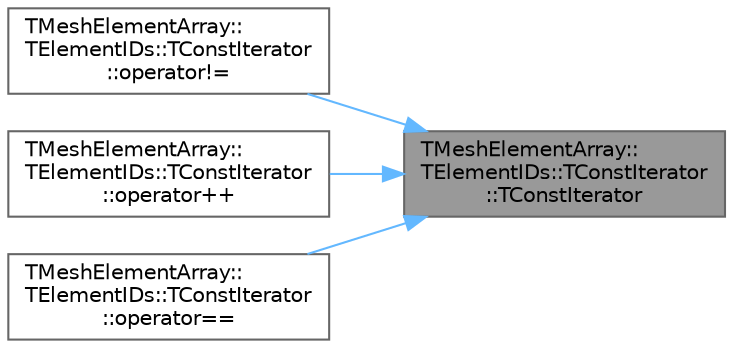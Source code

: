 digraph "TMeshElementArray::TElementIDs::TConstIterator::TConstIterator"
{
 // INTERACTIVE_SVG=YES
 // LATEX_PDF_SIZE
  bgcolor="transparent";
  edge [fontname=Helvetica,fontsize=10,labelfontname=Helvetica,labelfontsize=10];
  node [fontname=Helvetica,fontsize=10,shape=box,height=0.2,width=0.4];
  rankdir="RL";
  Node1 [id="Node000001",label="TMeshElementArray::\lTElementIDs::TConstIterator\l::TConstIterator",height=0.2,width=0.4,color="gray40", fillcolor="grey60", style="filled", fontcolor="black",tooltip=" "];
  Node1 -> Node2 [id="edge1_Node000001_Node000002",dir="back",color="steelblue1",style="solid",tooltip=" "];
  Node2 [id="Node000002",label="TMeshElementArray::\lTElementIDs::TConstIterator\l::operator!=",height=0.2,width=0.4,color="grey40", fillcolor="white", style="filled",URL="$d6/d00/classTMeshElementArray_1_1TElementIDs_1_1TConstIterator.html#a78c7b932d3c20c183e3ae6c968da090b",tooltip=" "];
  Node1 -> Node3 [id="edge2_Node000001_Node000003",dir="back",color="steelblue1",style="solid",tooltip=" "];
  Node3 [id="Node000003",label="TMeshElementArray::\lTElementIDs::TConstIterator\l::operator++",height=0.2,width=0.4,color="grey40", fillcolor="white", style="filled",URL="$d6/d00/classTMeshElementArray_1_1TElementIDs_1_1TConstIterator.html#aca5d3537a9685c53e06069d510ad8f16",tooltip=" "];
  Node1 -> Node4 [id="edge3_Node000001_Node000004",dir="back",color="steelblue1",style="solid",tooltip=" "];
  Node4 [id="Node000004",label="TMeshElementArray::\lTElementIDs::TConstIterator\l::operator==",height=0.2,width=0.4,color="grey40", fillcolor="white", style="filled",URL="$d6/d00/classTMeshElementArray_1_1TElementIDs_1_1TConstIterator.html#a1cd839a10cf22de9513440d2db826990",tooltip=" "];
}
